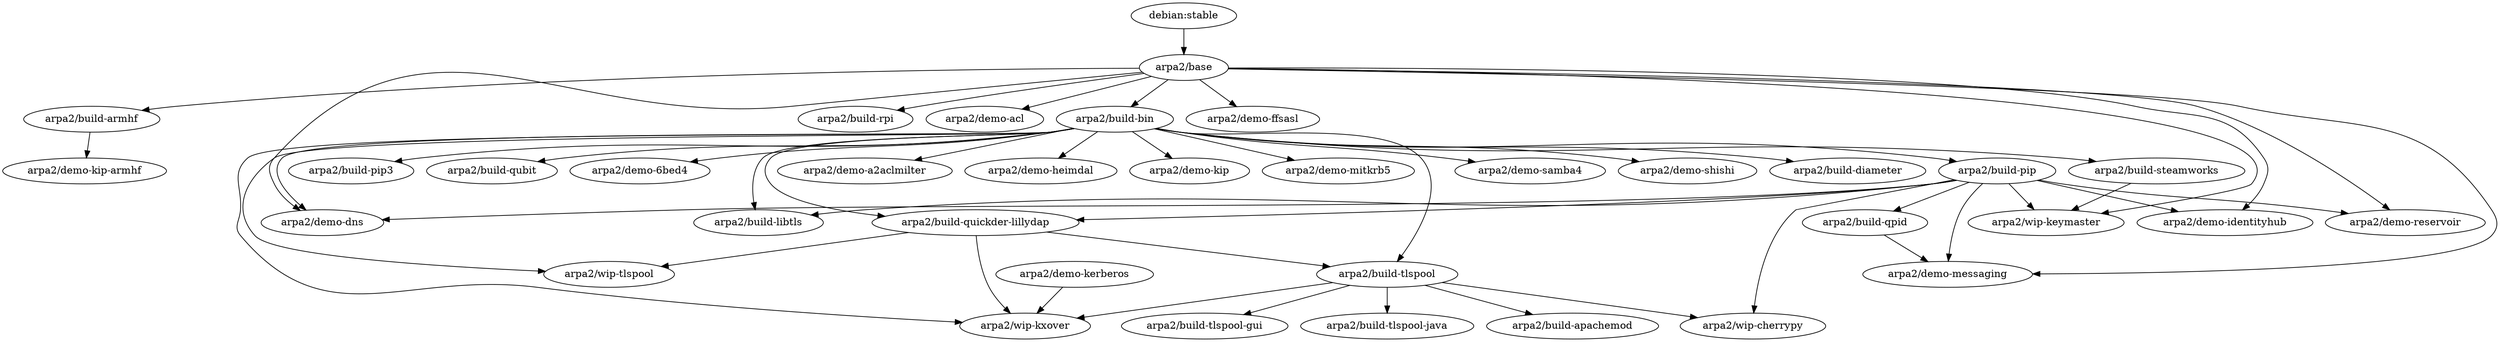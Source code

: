 digraph arpa2demo{
   "debian:stable" -> "arpa2/base"
   "arpa2/build-tlspool" -> "arpa2/build-apachemod"
   "arpa2/base" -> "arpa2/build-armhf"
   "arpa2/base" -> "arpa2/build-bin"
   "arpa2/build-bin" -> "arpa2/build-diameter"
   "arpa2/build-pip" -> "arpa2/build-libtls"
   "arpa2/build-bin" -> "arpa2/build-libtls"
   "arpa2/build-bin" -> "arpa2/build-pip"
   "arpa2/build-bin" -> "arpa2/build-pip3"
   "arpa2/build-pip" -> "arpa2/build-qpid"
   "arpa2/build-bin" -> "arpa2/build-qubit"
   "arpa2/build-pip" -> "arpa2/build-quickder-lillydap"
   "arpa2/build-bin" -> "arpa2/build-quickder-lillydap"
   "arpa2/base" -> "arpa2/build-rpi"
   "arpa2/build-bin" -> "arpa2/build-steamworks"
   "arpa2/build-tlspool" -> "arpa2/build-tlspool-gui"
   "arpa2/build-tlspool" -> "arpa2/build-tlspool-java"
   "arpa2/build-quickder-lillydap" -> "arpa2/build-tlspool"
   "arpa2/build-bin" -> "arpa2/build-tlspool"
   "arpa2/build-bin" -> "arpa2/demo-6bed4"
   "arpa2/build-bin" -> "arpa2/demo-a2aclmilter"
   "arpa2/base" -> "arpa2/demo-acl"
   "arpa2/build-bin" -> "arpa2/demo-dns"
   "arpa2/build-pip" -> "arpa2/demo-dns"
   "arpa2/base" -> "arpa2/demo-dns"
   "arpa2/base" -> "arpa2/demo-ffsasl"
   "arpa2/build-bin" -> "arpa2/demo-heimdal"
   "arpa2/build-pip" -> "arpa2/demo-identityhub"
   "arpa2/base" -> "arpa2/demo-identityhub"
   "arpa2/build-armhf" -> "arpa2/demo-kip-armhf"
   "arpa2/build-bin" -> "arpa2/demo-kip"
   "arpa2/build-qpid" -> "arpa2/demo-messaging"
   "arpa2/build-pip" -> "arpa2/demo-messaging"
   "arpa2/base" -> "arpa2/demo-messaging"
   "arpa2/build-bin" -> "arpa2/demo-mitkrb5"
   "arpa2/build-pip" -> "arpa2/demo-reservoir"
   "arpa2/base" -> "arpa2/demo-reservoir"
   "arpa2/build-bin" -> "arpa2/demo-samba4"
   "arpa2/build-bin" -> "arpa2/demo-shishi"
   "arpa2/build-pip" -> "arpa2/wip-cherrypy"
   "arpa2/build-tlspool" -> "arpa2/wip-cherrypy"
   "arpa2/build-steamworks" -> "arpa2/wip-keymaster"
   "arpa2/build-pip" -> "arpa2/wip-keymaster"
   "arpa2/base" -> "arpa2/wip-keymaster"
   "arpa2/build-quickder-lillydap" -> "arpa2/wip-kxover"
   "arpa2/build-tlspool" -> "arpa2/wip-kxover"
   "arpa2/demo-kerberos" -> "arpa2/wip-kxover"
   "arpa2/build-bin" -> "arpa2/wip-kxover"
   "arpa2/build-quickder-lillydap" -> "arpa2/wip-tlspool"
   "arpa2/build-bin" -> "arpa2/wip-tlspool"
}
